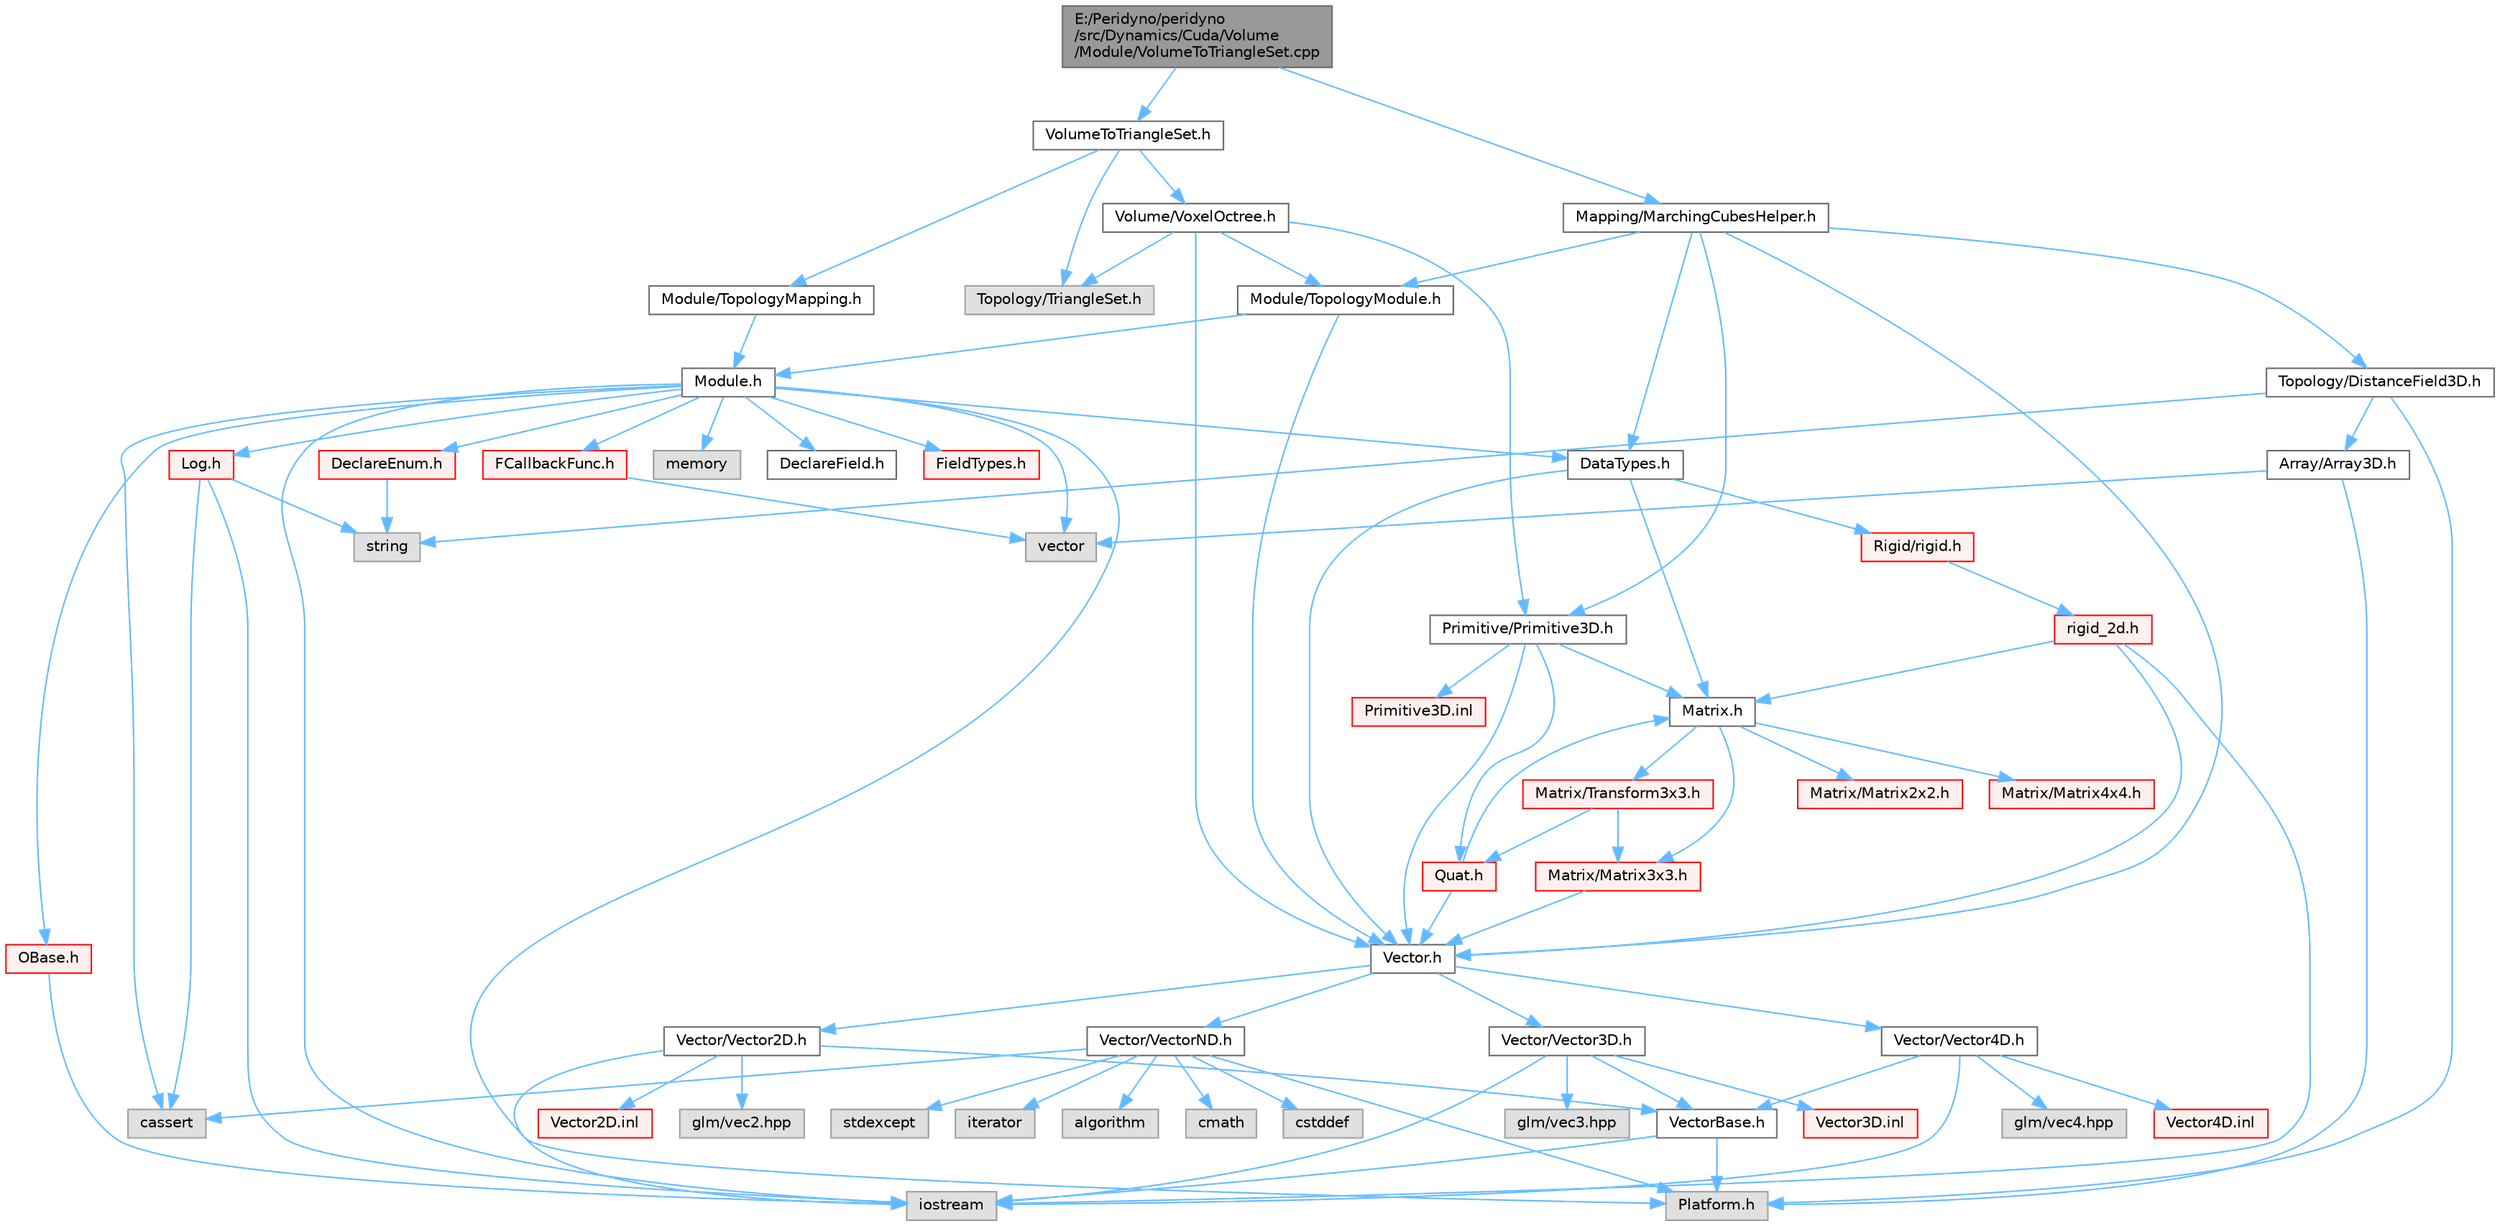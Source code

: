 digraph "E:/Peridyno/peridyno/src/Dynamics/Cuda/Volume/Module/VolumeToTriangleSet.cpp"
{
 // LATEX_PDF_SIZE
  bgcolor="transparent";
  edge [fontname=Helvetica,fontsize=10,labelfontname=Helvetica,labelfontsize=10];
  node [fontname=Helvetica,fontsize=10,shape=box,height=0.2,width=0.4];
  Node1 [id="Node000001",label="E:/Peridyno/peridyno\l/src/Dynamics/Cuda/Volume\l/Module/VolumeToTriangleSet.cpp",height=0.2,width=0.4,color="gray40", fillcolor="grey60", style="filled", fontcolor="black",tooltip=" "];
  Node1 -> Node2 [id="edge1_Node000001_Node000002",color="steelblue1",style="solid",tooltip=" "];
  Node2 [id="Node000002",label="VolumeToTriangleSet.h",height=0.2,width=0.4,color="grey40", fillcolor="white", style="filled",URL="$_volume_to_triangle_set_8h.html",tooltip=" "];
  Node2 -> Node3 [id="edge2_Node000002_Node000003",color="steelblue1",style="solid",tooltip=" "];
  Node3 [id="Node000003",label="Module/TopologyMapping.h",height=0.2,width=0.4,color="grey40", fillcolor="white", style="filled",URL="$_topology_mapping_8h.html",tooltip=" "];
  Node3 -> Node4 [id="edge3_Node000003_Node000004",color="steelblue1",style="solid",tooltip=" "];
  Node4 [id="Node000004",label="Module.h",height=0.2,width=0.4,color="grey40", fillcolor="white", style="filled",URL="$_module_8h.html",tooltip=" "];
  Node4 -> Node5 [id="edge4_Node000004_Node000005",color="steelblue1",style="solid",tooltip=" "];
  Node5 [id="Node000005",label="Platform.h",height=0.2,width=0.4,color="grey60", fillcolor="#E0E0E0", style="filled",tooltip=" "];
  Node4 -> Node6 [id="edge5_Node000004_Node000006",color="steelblue1",style="solid",tooltip=" "];
  Node6 [id="Node000006",label="memory",height=0.2,width=0.4,color="grey60", fillcolor="#E0E0E0", style="filled",tooltip=" "];
  Node4 -> Node7 [id="edge6_Node000004_Node000007",color="steelblue1",style="solid",tooltip=" "];
  Node7 [id="Node000007",label="vector",height=0.2,width=0.4,color="grey60", fillcolor="#E0E0E0", style="filled",tooltip=" "];
  Node4 -> Node8 [id="edge7_Node000004_Node000008",color="steelblue1",style="solid",tooltip=" "];
  Node8 [id="Node000008",label="cassert",height=0.2,width=0.4,color="grey60", fillcolor="#E0E0E0", style="filled",tooltip=" "];
  Node4 -> Node9 [id="edge8_Node000004_Node000009",color="steelblue1",style="solid",tooltip=" "];
  Node9 [id="Node000009",label="iostream",height=0.2,width=0.4,color="grey60", fillcolor="#E0E0E0", style="filled",tooltip=" "];
  Node4 -> Node10 [id="edge9_Node000004_Node000010",color="steelblue1",style="solid",tooltip=" "];
  Node10 [id="Node000010",label="OBase.h",height=0.2,width=0.4,color="red", fillcolor="#FFF0F0", style="filled",URL="$_o_base_8h.html",tooltip=" "];
  Node10 -> Node9 [id="edge10_Node000010_Node000009",color="steelblue1",style="solid",tooltip=" "];
  Node4 -> Node20 [id="edge11_Node000004_Node000020",color="steelblue1",style="solid",tooltip=" "];
  Node20 [id="Node000020",label="Log.h",height=0.2,width=0.4,color="red", fillcolor="#FFF0F0", style="filled",URL="$_log_8h.html",tooltip=" "];
  Node20 -> Node14 [id="edge12_Node000020_Node000014",color="steelblue1",style="solid",tooltip=" "];
  Node14 [id="Node000014",label="string",height=0.2,width=0.4,color="grey60", fillcolor="#E0E0E0", style="filled",tooltip=" "];
  Node20 -> Node9 [id="edge13_Node000020_Node000009",color="steelblue1",style="solid",tooltip=" "];
  Node20 -> Node8 [id="edge14_Node000020_Node000008",color="steelblue1",style="solid",tooltip=" "];
  Node4 -> Node28 [id="edge15_Node000004_Node000028",color="steelblue1",style="solid",tooltip=" "];
  Node28 [id="Node000028",label="DataTypes.h",height=0.2,width=0.4,color="grey40", fillcolor="white", style="filled",URL="$_data_types_8h.html",tooltip=" "];
  Node28 -> Node29 [id="edge16_Node000028_Node000029",color="steelblue1",style="solid",tooltip=" "];
  Node29 [id="Node000029",label="Vector.h",height=0.2,width=0.4,color="grey40", fillcolor="white", style="filled",URL="$_vector_8h.html",tooltip=" "];
  Node29 -> Node30 [id="edge17_Node000029_Node000030",color="steelblue1",style="solid",tooltip=" "];
  Node30 [id="Node000030",label="Vector/Vector2D.h",height=0.2,width=0.4,color="grey40", fillcolor="white", style="filled",URL="$_vector2_d_8h.html",tooltip=" "];
  Node30 -> Node31 [id="edge18_Node000030_Node000031",color="steelblue1",style="solid",tooltip=" "];
  Node31 [id="Node000031",label="glm/vec2.hpp",height=0.2,width=0.4,color="grey60", fillcolor="#E0E0E0", style="filled",tooltip=" "];
  Node30 -> Node9 [id="edge19_Node000030_Node000009",color="steelblue1",style="solid",tooltip=" "];
  Node30 -> Node32 [id="edge20_Node000030_Node000032",color="steelblue1",style="solid",tooltip=" "];
  Node32 [id="Node000032",label="VectorBase.h",height=0.2,width=0.4,color="grey40", fillcolor="white", style="filled",URL="$_vector_base_8h.html",tooltip=" "];
  Node32 -> Node9 [id="edge21_Node000032_Node000009",color="steelblue1",style="solid",tooltip=" "];
  Node32 -> Node5 [id="edge22_Node000032_Node000005",color="steelblue1",style="solid",tooltip=" "];
  Node30 -> Node33 [id="edge23_Node000030_Node000033",color="steelblue1",style="solid",tooltip=" "];
  Node33 [id="Node000033",label="Vector2D.inl",height=0.2,width=0.4,color="red", fillcolor="#FFF0F0", style="filled",URL="$_vector2_d_8inl.html",tooltip=" "];
  Node29 -> Node36 [id="edge24_Node000029_Node000036",color="steelblue1",style="solid",tooltip=" "];
  Node36 [id="Node000036",label="Vector/Vector3D.h",height=0.2,width=0.4,color="grey40", fillcolor="white", style="filled",URL="$_vector3_d_8h.html",tooltip=" "];
  Node36 -> Node37 [id="edge25_Node000036_Node000037",color="steelblue1",style="solid",tooltip=" "];
  Node37 [id="Node000037",label="glm/vec3.hpp",height=0.2,width=0.4,color="grey60", fillcolor="#E0E0E0", style="filled",tooltip=" "];
  Node36 -> Node9 [id="edge26_Node000036_Node000009",color="steelblue1",style="solid",tooltip=" "];
  Node36 -> Node32 [id="edge27_Node000036_Node000032",color="steelblue1",style="solid",tooltip=" "];
  Node36 -> Node38 [id="edge28_Node000036_Node000038",color="steelblue1",style="solid",tooltip=" "];
  Node38 [id="Node000038",label="Vector3D.inl",height=0.2,width=0.4,color="red", fillcolor="#FFF0F0", style="filled",URL="$_vector3_d_8inl.html",tooltip=" "];
  Node29 -> Node39 [id="edge29_Node000029_Node000039",color="steelblue1",style="solid",tooltip=" "];
  Node39 [id="Node000039",label="Vector/Vector4D.h",height=0.2,width=0.4,color="grey40", fillcolor="white", style="filled",URL="$_vector4_d_8h.html",tooltip=" "];
  Node39 -> Node40 [id="edge30_Node000039_Node000040",color="steelblue1",style="solid",tooltip=" "];
  Node40 [id="Node000040",label="glm/vec4.hpp",height=0.2,width=0.4,color="grey60", fillcolor="#E0E0E0", style="filled",tooltip=" "];
  Node39 -> Node9 [id="edge31_Node000039_Node000009",color="steelblue1",style="solid",tooltip=" "];
  Node39 -> Node32 [id="edge32_Node000039_Node000032",color="steelblue1",style="solid",tooltip=" "];
  Node39 -> Node41 [id="edge33_Node000039_Node000041",color="steelblue1",style="solid",tooltip=" "];
  Node41 [id="Node000041",label="Vector4D.inl",height=0.2,width=0.4,color="red", fillcolor="#FFF0F0", style="filled",URL="$_vector4_d_8inl.html",tooltip=" "];
  Node29 -> Node42 [id="edge34_Node000029_Node000042",color="steelblue1",style="solid",tooltip=" "];
  Node42 [id="Node000042",label="Vector/VectorND.h",height=0.2,width=0.4,color="grey40", fillcolor="white", style="filled",URL="$_vector_n_d_8h.html",tooltip=" "];
  Node42 -> Node43 [id="edge35_Node000042_Node000043",color="steelblue1",style="solid",tooltip=" "];
  Node43 [id="Node000043",label="cstddef",height=0.2,width=0.4,color="grey60", fillcolor="#E0E0E0", style="filled",tooltip=" "];
  Node42 -> Node44 [id="edge36_Node000042_Node000044",color="steelblue1",style="solid",tooltip=" "];
  Node44 [id="Node000044",label="stdexcept",height=0.2,width=0.4,color="grey60", fillcolor="#E0E0E0", style="filled",tooltip=" "];
  Node42 -> Node45 [id="edge37_Node000042_Node000045",color="steelblue1",style="solid",tooltip=" "];
  Node45 [id="Node000045",label="iterator",height=0.2,width=0.4,color="grey60", fillcolor="#E0E0E0", style="filled",tooltip=" "];
  Node42 -> Node46 [id="edge38_Node000042_Node000046",color="steelblue1",style="solid",tooltip=" "];
  Node46 [id="Node000046",label="algorithm",height=0.2,width=0.4,color="grey60", fillcolor="#E0E0E0", style="filled",tooltip=" "];
  Node42 -> Node47 [id="edge39_Node000042_Node000047",color="steelblue1",style="solid",tooltip=" "];
  Node47 [id="Node000047",label="cmath",height=0.2,width=0.4,color="grey60", fillcolor="#E0E0E0", style="filled",tooltip=" "];
  Node42 -> Node8 [id="edge40_Node000042_Node000008",color="steelblue1",style="solid",tooltip=" "];
  Node42 -> Node5 [id="edge41_Node000042_Node000005",color="steelblue1",style="solid",tooltip=" "];
  Node28 -> Node48 [id="edge42_Node000028_Node000048",color="steelblue1",style="solid",tooltip=" "];
  Node48 [id="Node000048",label="Matrix.h",height=0.2,width=0.4,color="grey40", fillcolor="white", style="filled",URL="$_matrix_8h.html",tooltip=" "];
  Node48 -> Node49 [id="edge43_Node000048_Node000049",color="steelblue1",style="solid",tooltip=" "];
  Node49 [id="Node000049",label="Matrix/Matrix2x2.h",height=0.2,width=0.4,color="red", fillcolor="#FFF0F0", style="filled",URL="$_matrix2x2_8h.html",tooltip=" "];
  Node48 -> Node54 [id="edge44_Node000048_Node000054",color="steelblue1",style="solid",tooltip=" "];
  Node54 [id="Node000054",label="Matrix/Matrix3x3.h",height=0.2,width=0.4,color="red", fillcolor="#FFF0F0", style="filled",URL="$_matrix3x3_8h.html",tooltip=" "];
  Node54 -> Node29 [id="edge45_Node000054_Node000029",color="steelblue1",style="solid",tooltip=" "];
  Node48 -> Node57 [id="edge46_Node000048_Node000057",color="steelblue1",style="solid",tooltip=" "];
  Node57 [id="Node000057",label="Matrix/Matrix4x4.h",height=0.2,width=0.4,color="red", fillcolor="#FFF0F0", style="filled",URL="$_matrix4x4_8h.html",tooltip=" "];
  Node48 -> Node60 [id="edge47_Node000048_Node000060",color="steelblue1",style="solid",tooltip=" "];
  Node60 [id="Node000060",label="Matrix/Transform3x3.h",height=0.2,width=0.4,color="red", fillcolor="#FFF0F0", style="filled",URL="$_transform3x3_8h.html",tooltip=" "];
  Node60 -> Node61 [id="edge48_Node000060_Node000061",color="steelblue1",style="solid",tooltip=" "];
  Node61 [id="Node000061",label="Quat.h",height=0.2,width=0.4,color="red", fillcolor="#FFF0F0", style="filled",URL="$_quat_8h.html",tooltip="Implementation of quaternion."];
  Node61 -> Node29 [id="edge49_Node000061_Node000029",color="steelblue1",style="solid",tooltip=" "];
  Node61 -> Node48 [id="edge50_Node000061_Node000048",color="steelblue1",style="solid",tooltip=" "];
  Node60 -> Node54 [id="edge51_Node000060_Node000054",color="steelblue1",style="solid",tooltip=" "];
  Node28 -> Node65 [id="edge52_Node000028_Node000065",color="steelblue1",style="solid",tooltip=" "];
  Node65 [id="Node000065",label="Rigid/rigid.h",height=0.2,width=0.4,color="red", fillcolor="#FFF0F0", style="filled",URL="$rigid_8h.html",tooltip=" "];
  Node65 -> Node66 [id="edge53_Node000065_Node000066",color="steelblue1",style="solid",tooltip=" "];
  Node66 [id="Node000066",label="rigid_2d.h",height=0.2,width=0.4,color="red", fillcolor="#FFF0F0", style="filled",URL="$rigid__2d_8h.html",tooltip=" "];
  Node66 -> Node9 [id="edge54_Node000066_Node000009",color="steelblue1",style="solid",tooltip=" "];
  Node66 -> Node29 [id="edge55_Node000066_Node000029",color="steelblue1",style="solid",tooltip=" "];
  Node66 -> Node48 [id="edge56_Node000066_Node000048",color="steelblue1",style="solid",tooltip=" "];
  Node4 -> Node69 [id="edge57_Node000004_Node000069",color="steelblue1",style="solid",tooltip=" "];
  Node69 [id="Node000069",label="DeclareEnum.h",height=0.2,width=0.4,color="red", fillcolor="#FFF0F0", style="filled",URL="$_declare_enum_8h.html",tooltip=" "];
  Node69 -> Node14 [id="edge58_Node000069_Node000014",color="steelblue1",style="solid",tooltip=" "];
  Node4 -> Node86 [id="edge59_Node000004_Node000086",color="steelblue1",style="solid",tooltip=" "];
  Node86 [id="Node000086",label="DeclareField.h",height=0.2,width=0.4,color="grey40", fillcolor="white", style="filled",URL="$_declare_field_8h.html",tooltip=" "];
  Node4 -> Node87 [id="edge60_Node000004_Node000087",color="steelblue1",style="solid",tooltip=" "];
  Node87 [id="Node000087",label="FCallbackFunc.h",height=0.2,width=0.4,color="red", fillcolor="#FFF0F0", style="filled",URL="$_f_callback_func_8h.html",tooltip=" "];
  Node87 -> Node7 [id="edge61_Node000087_Node000007",color="steelblue1",style="solid",tooltip=" "];
  Node4 -> Node88 [id="edge62_Node000004_Node000088",color="steelblue1",style="solid",tooltip=" "];
  Node88 [id="Node000088",label="FieldTypes.h",height=0.2,width=0.4,color="red", fillcolor="#FFF0F0", style="filled",URL="$_field_types_8h.html",tooltip=" "];
  Node2 -> Node90 [id="edge63_Node000002_Node000090",color="steelblue1",style="solid",tooltip=" "];
  Node90 [id="Node000090",label="Volume/VoxelOctree.h",height=0.2,width=0.4,color="grey40", fillcolor="white", style="filled",URL="$_voxel_octree_8h.html",tooltip=" "];
  Node90 -> Node91 [id="edge64_Node000090_Node000091",color="steelblue1",style="solid",tooltip=" "];
  Node91 [id="Node000091",label="Topology/TriangleSet.h",height=0.2,width=0.4,color="grey60", fillcolor="#E0E0E0", style="filled",tooltip=" "];
  Node90 -> Node92 [id="edge65_Node000090_Node000092",color="steelblue1",style="solid",tooltip=" "];
  Node92 [id="Node000092",label="Module/TopologyModule.h",height=0.2,width=0.4,color="grey40", fillcolor="white", style="filled",URL="$_topology_module_8h.html",tooltip=" "];
  Node92 -> Node29 [id="edge66_Node000092_Node000029",color="steelblue1",style="solid",tooltip=" "];
  Node92 -> Node4 [id="edge67_Node000092_Node000004",color="steelblue1",style="solid",tooltip=" "];
  Node90 -> Node93 [id="edge68_Node000090_Node000093",color="steelblue1",style="solid",tooltip=" "];
  Node93 [id="Node000093",label="Primitive/Primitive3D.h",height=0.2,width=0.4,color="grey40", fillcolor="white", style="filled",URL="$_primitive3_d_8h.html",tooltip=" "];
  Node93 -> Node29 [id="edge69_Node000093_Node000029",color="steelblue1",style="solid",tooltip=" "];
  Node93 -> Node48 [id="edge70_Node000093_Node000048",color="steelblue1",style="solid",tooltip=" "];
  Node93 -> Node61 [id="edge71_Node000093_Node000061",color="steelblue1",style="solid",tooltip=" "];
  Node93 -> Node94 [id="edge72_Node000093_Node000094",color="steelblue1",style="solid",tooltip=" "];
  Node94 [id="Node000094",label="Primitive3D.inl",height=0.2,width=0.4,color="red", fillcolor="#FFF0F0", style="filled",URL="$_primitive3_d_8inl.html",tooltip=" "];
  Node90 -> Node29 [id="edge73_Node000090_Node000029",color="steelblue1",style="solid",tooltip=" "];
  Node2 -> Node91 [id="edge74_Node000002_Node000091",color="steelblue1",style="solid",tooltip=" "];
  Node1 -> Node97 [id="edge75_Node000001_Node000097",color="steelblue1",style="solid",tooltip=" "];
  Node97 [id="Node000097",label="Mapping/MarchingCubesHelper.h",height=0.2,width=0.4,color="grey40", fillcolor="white", style="filled",URL="$_marching_cubes_helper_8h.html",tooltip=" "];
  Node97 -> Node29 [id="edge76_Node000097_Node000029",color="steelblue1",style="solid",tooltip=" "];
  Node97 -> Node28 [id="edge77_Node000097_Node000028",color="steelblue1",style="solid",tooltip=" "];
  Node97 -> Node92 [id="edge78_Node000097_Node000092",color="steelblue1",style="solid",tooltip=" "];
  Node97 -> Node93 [id="edge79_Node000097_Node000093",color="steelblue1",style="solid",tooltip=" "];
  Node97 -> Node98 [id="edge80_Node000097_Node000098",color="steelblue1",style="solid",tooltip=" "];
  Node98 [id="Node000098",label="Topology/DistanceField3D.h",height=0.2,width=0.4,color="grey40", fillcolor="white", style="filled",URL="$_distance_field3_d_8h.html",tooltip="GPU supported signed distance field."];
  Node98 -> Node14 [id="edge81_Node000098_Node000014",color="steelblue1",style="solid",tooltip=" "];
  Node98 -> Node5 [id="edge82_Node000098_Node000005",color="steelblue1",style="solid",tooltip=" "];
  Node98 -> Node75 [id="edge83_Node000098_Node000075",color="steelblue1",style="solid",tooltip=" "];
  Node75 [id="Node000075",label="Array/Array3D.h",height=0.2,width=0.4,color="grey40", fillcolor="white", style="filled",URL="$_array3_d_8h.html",tooltip=" "];
  Node75 -> Node5 [id="edge84_Node000075_Node000005",color="steelblue1",style="solid",tooltip=" "];
  Node75 -> Node7 [id="edge85_Node000075_Node000007",color="steelblue1",style="solid",tooltip=" "];
}
